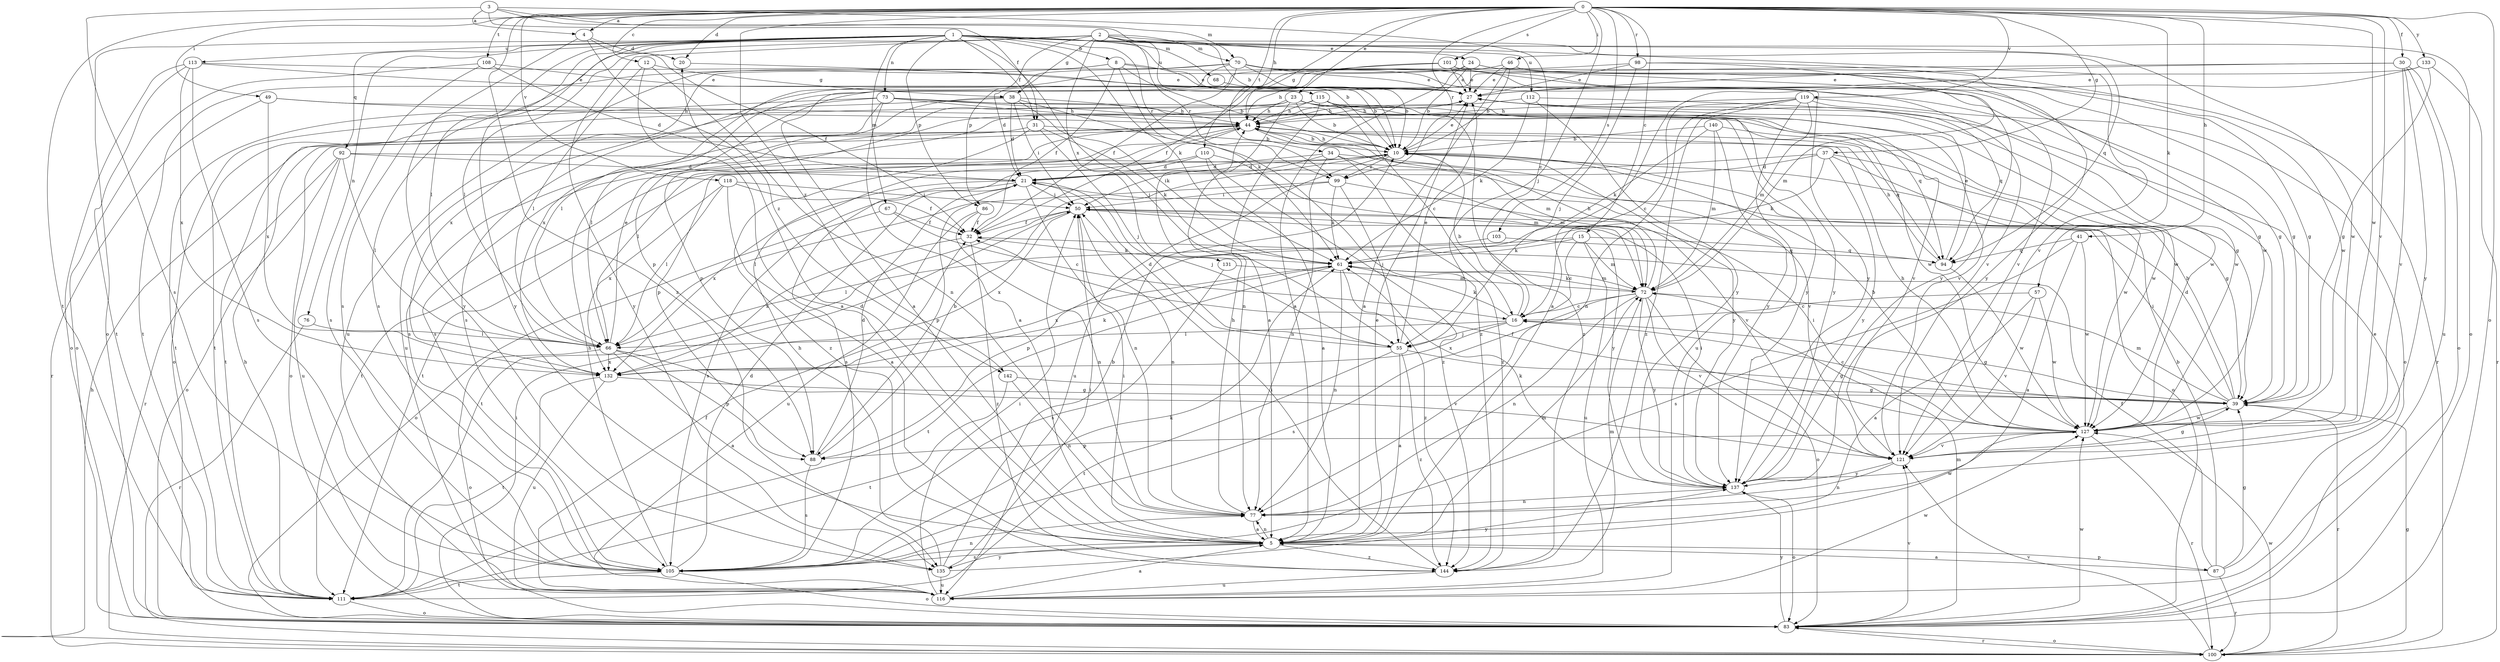 strict digraph  {
0;
1;
2;
3;
4;
5;
8;
10;
12;
15;
16;
20;
21;
23;
24;
27;
30;
31;
32;
34;
37;
38;
39;
41;
44;
46;
49;
50;
55;
57;
61;
66;
67;
68;
70;
72;
73;
76;
77;
83;
86;
87;
88;
92;
94;
98;
99;
100;
101;
103;
105;
108;
110;
111;
112;
113;
115;
116;
118;
119;
121;
127;
131;
132;
133;
135;
137;
140;
142;
144;
0 -> 4  [label=a];
0 -> 12  [label=c];
0 -> 15  [label=c];
0 -> 20  [label=d];
0 -> 23  [label=e];
0 -> 30  [label=f];
0 -> 34  [label=g];
0 -> 37  [label=g];
0 -> 41  [label=h];
0 -> 44  [label=h];
0 -> 46  [label=i];
0 -> 49  [label=i];
0 -> 55  [label=j];
0 -> 57  [label=k];
0 -> 83  [label=o];
0 -> 98  [label=r];
0 -> 99  [label=r];
0 -> 101  [label=s];
0 -> 103  [label=s];
0 -> 108  [label=t];
0 -> 110  [label=t];
0 -> 111  [label=t];
0 -> 118  [label=v];
0 -> 119  [label=v];
0 -> 121  [label=v];
0 -> 127  [label=w];
0 -> 133  [label=y];
0 -> 135  [label=z];
0 -> 142  [label=z];
1 -> 8  [label=b];
1 -> 10  [label=b];
1 -> 31  [label=f];
1 -> 55  [label=j];
1 -> 61  [label=k];
1 -> 66  [label=l];
1 -> 67  [label=m];
1 -> 68  [label=m];
1 -> 73  [label=n];
1 -> 76  [label=n];
1 -> 83  [label=o];
1 -> 86  [label=p];
1 -> 92  [label=q];
1 -> 94  [label=q];
1 -> 99  [label=r];
1 -> 105  [label=s];
1 -> 112  [label=u];
1 -> 113  [label=u];
1 -> 121  [label=v];
1 -> 135  [label=y];
2 -> 24  [label=e];
2 -> 38  [label=g];
2 -> 66  [label=l];
2 -> 70  [label=m];
2 -> 83  [label=o];
2 -> 86  [label=p];
2 -> 99  [label=r];
2 -> 105  [label=s];
2 -> 115  [label=u];
2 -> 127  [label=w];
2 -> 131  [label=x];
2 -> 135  [label=y];
3 -> 4  [label=a];
3 -> 10  [label=b];
3 -> 16  [label=c];
3 -> 31  [label=f];
3 -> 70  [label=m];
3 -> 105  [label=s];
4 -> 20  [label=d];
4 -> 32  [label=f];
4 -> 135  [label=y];
4 -> 142  [label=z];
5 -> 20  [label=d];
5 -> 27  [label=e];
5 -> 50  [label=i];
5 -> 72  [label=m];
5 -> 77  [label=n];
5 -> 87  [label=p];
5 -> 105  [label=s];
5 -> 135  [label=y];
5 -> 144  [label=z];
8 -> 10  [label=b];
8 -> 27  [label=e];
8 -> 32  [label=f];
8 -> 61  [label=k];
8 -> 111  [label=t];
8 -> 116  [label=u];
8 -> 121  [label=v];
10 -> 21  [label=d];
10 -> 27  [label=e];
10 -> 44  [label=h];
10 -> 99  [label=r];
10 -> 111  [label=t];
10 -> 116  [label=u];
10 -> 137  [label=y];
12 -> 5  [label=a];
12 -> 38  [label=g];
12 -> 66  [label=l];
12 -> 77  [label=n];
15 -> 16  [label=c];
15 -> 61  [label=k];
15 -> 72  [label=m];
15 -> 88  [label=p];
15 -> 94  [label=q];
15 -> 116  [label=u];
16 -> 10  [label=b];
16 -> 39  [label=g];
16 -> 55  [label=j];
16 -> 61  [label=k];
16 -> 66  [label=l];
16 -> 132  [label=x];
20 -> 27  [label=e];
21 -> 50  [label=i];
21 -> 55  [label=j];
21 -> 77  [label=n];
21 -> 88  [label=p];
21 -> 105  [label=s];
21 -> 132  [label=x];
23 -> 10  [label=b];
23 -> 44  [label=h];
23 -> 77  [label=n];
23 -> 105  [label=s];
23 -> 111  [label=t];
23 -> 121  [label=v];
23 -> 127  [label=w];
23 -> 137  [label=y];
24 -> 5  [label=a];
24 -> 10  [label=b];
24 -> 27  [label=e];
24 -> 39  [label=g];
24 -> 100  [label=r];
24 -> 105  [label=s];
27 -> 44  [label=h];
27 -> 127  [label=w];
30 -> 27  [label=e];
30 -> 83  [label=o];
30 -> 116  [label=u];
30 -> 121  [label=v];
30 -> 132  [label=x];
30 -> 137  [label=y];
31 -> 10  [label=b];
31 -> 55  [label=j];
31 -> 61  [label=k];
31 -> 111  [label=t];
31 -> 144  [label=z];
32 -> 61  [label=k];
32 -> 132  [label=x];
32 -> 144  [label=z];
34 -> 21  [label=d];
34 -> 50  [label=i];
34 -> 72  [label=m];
34 -> 77  [label=n];
34 -> 83  [label=o];
34 -> 144  [label=z];
37 -> 21  [label=d];
37 -> 39  [label=g];
37 -> 61  [label=k];
37 -> 111  [label=t];
37 -> 127  [label=w];
37 -> 137  [label=y];
38 -> 21  [label=d];
38 -> 44  [label=h];
38 -> 50  [label=i];
38 -> 61  [label=k];
38 -> 66  [label=l];
38 -> 111  [label=t];
38 -> 144  [label=z];
39 -> 10  [label=b];
39 -> 16  [label=c];
39 -> 21  [label=d];
39 -> 50  [label=i];
39 -> 72  [label=m];
39 -> 100  [label=r];
39 -> 127  [label=w];
41 -> 5  [label=a];
41 -> 94  [label=q];
41 -> 105  [label=s];
41 -> 127  [label=w];
44 -> 10  [label=b];
44 -> 66  [label=l];
44 -> 72  [label=m];
44 -> 83  [label=o];
44 -> 88  [label=p];
44 -> 94  [label=q];
46 -> 5  [label=a];
46 -> 10  [label=b];
46 -> 21  [label=d];
46 -> 27  [label=e];
46 -> 39  [label=g];
46 -> 137  [label=y];
49 -> 39  [label=g];
49 -> 44  [label=h];
49 -> 100  [label=r];
49 -> 132  [label=x];
50 -> 32  [label=f];
50 -> 77  [label=n];
50 -> 111  [label=t];
50 -> 132  [label=x];
50 -> 137  [label=y];
55 -> 5  [label=a];
55 -> 21  [label=d];
55 -> 27  [label=e];
55 -> 39  [label=g];
55 -> 111  [label=t];
55 -> 144  [label=z];
57 -> 5  [label=a];
57 -> 16  [label=c];
57 -> 121  [label=v];
57 -> 127  [label=w];
61 -> 72  [label=m];
61 -> 77  [label=n];
61 -> 111  [label=t];
61 -> 132  [label=x];
61 -> 144  [label=z];
66 -> 5  [label=a];
66 -> 27  [label=e];
66 -> 83  [label=o];
66 -> 88  [label=p];
66 -> 121  [label=v];
66 -> 132  [label=x];
67 -> 16  [label=c];
67 -> 32  [label=f];
67 -> 83  [label=o];
68 -> 10  [label=b];
70 -> 5  [label=a];
70 -> 10  [label=b];
70 -> 27  [label=e];
70 -> 32  [label=f];
70 -> 39  [label=g];
70 -> 66  [label=l];
70 -> 121  [label=v];
70 -> 132  [label=x];
70 -> 137  [label=y];
72 -> 16  [label=c];
72 -> 44  [label=h];
72 -> 61  [label=k];
72 -> 77  [label=n];
72 -> 83  [label=o];
72 -> 105  [label=s];
72 -> 121  [label=v];
72 -> 137  [label=y];
73 -> 5  [label=a];
73 -> 44  [label=h];
73 -> 83  [label=o];
73 -> 94  [label=q];
73 -> 105  [label=s];
73 -> 116  [label=u];
73 -> 127  [label=w];
73 -> 137  [label=y];
76 -> 66  [label=l];
76 -> 100  [label=r];
77 -> 5  [label=a];
77 -> 44  [label=h];
77 -> 127  [label=w];
83 -> 50  [label=i];
83 -> 72  [label=m];
83 -> 100  [label=r];
83 -> 121  [label=v];
83 -> 127  [label=w];
83 -> 137  [label=y];
86 -> 32  [label=f];
86 -> 77  [label=n];
86 -> 116  [label=u];
87 -> 5  [label=a];
87 -> 10  [label=b];
87 -> 27  [label=e];
87 -> 32  [label=f];
87 -> 39  [label=g];
87 -> 100  [label=r];
88 -> 10  [label=b];
88 -> 21  [label=d];
88 -> 105  [label=s];
92 -> 21  [label=d];
92 -> 66  [label=l];
92 -> 83  [label=o];
92 -> 100  [label=r];
92 -> 116  [label=u];
92 -> 121  [label=v];
94 -> 27  [label=e];
94 -> 44  [label=h];
94 -> 127  [label=w];
98 -> 27  [label=e];
98 -> 55  [label=j];
98 -> 72  [label=m];
98 -> 88  [label=p];
98 -> 127  [label=w];
99 -> 50  [label=i];
99 -> 55  [label=j];
99 -> 61  [label=k];
99 -> 66  [label=l];
99 -> 121  [label=v];
100 -> 39  [label=g];
100 -> 44  [label=h];
100 -> 83  [label=o];
100 -> 121  [label=v];
100 -> 127  [label=w];
101 -> 27  [label=e];
101 -> 32  [label=f];
101 -> 44  [label=h];
101 -> 127  [label=w];
101 -> 137  [label=y];
103 -> 66  [label=l];
103 -> 94  [label=q];
105 -> 21  [label=d];
105 -> 44  [label=h];
105 -> 61  [label=k];
105 -> 77  [label=n];
105 -> 83  [label=o];
105 -> 111  [label=t];
108 -> 21  [label=d];
108 -> 27  [label=e];
108 -> 83  [label=o];
108 -> 105  [label=s];
110 -> 5  [label=a];
110 -> 21  [label=d];
110 -> 72  [label=m];
110 -> 105  [label=s];
110 -> 144  [label=z];
111 -> 44  [label=h];
111 -> 83  [label=o];
112 -> 44  [label=h];
112 -> 61  [label=k];
112 -> 94  [label=q];
112 -> 137  [label=y];
113 -> 27  [label=e];
113 -> 39  [label=g];
113 -> 83  [label=o];
113 -> 105  [label=s];
113 -> 111  [label=t];
113 -> 132  [label=x];
115 -> 5  [label=a];
115 -> 16  [label=c];
115 -> 44  [label=h];
115 -> 88  [label=p];
115 -> 121  [label=v];
115 -> 144  [label=z];
116 -> 5  [label=a];
116 -> 32  [label=f];
116 -> 50  [label=i];
116 -> 127  [label=w];
118 -> 5  [label=a];
118 -> 32  [label=f];
118 -> 50  [label=i];
118 -> 66  [label=l];
118 -> 132  [label=x];
119 -> 16  [label=c];
119 -> 44  [label=h];
119 -> 72  [label=m];
119 -> 77  [label=n];
119 -> 83  [label=o];
119 -> 116  [label=u];
119 -> 127  [label=w];
119 -> 144  [label=z];
121 -> 39  [label=g];
121 -> 77  [label=n];
121 -> 137  [label=y];
127 -> 10  [label=b];
127 -> 32  [label=f];
127 -> 44  [label=h];
127 -> 50  [label=i];
127 -> 88  [label=p];
127 -> 100  [label=r];
127 -> 121  [label=v];
131 -> 72  [label=m];
131 -> 105  [label=s];
132 -> 39  [label=g];
132 -> 61  [label=k];
132 -> 111  [label=t];
132 -> 116  [label=u];
133 -> 5  [label=a];
133 -> 27  [label=e];
133 -> 39  [label=g];
133 -> 100  [label=r];
135 -> 10  [label=b];
135 -> 44  [label=h];
135 -> 50  [label=i];
135 -> 116  [label=u];
135 -> 137  [label=y];
137 -> 50  [label=i];
137 -> 61  [label=k];
137 -> 77  [label=n];
137 -> 83  [label=o];
140 -> 10  [label=b];
140 -> 61  [label=k];
140 -> 72  [label=m];
140 -> 127  [label=w];
140 -> 137  [label=y];
142 -> 39  [label=g];
142 -> 77  [label=n];
142 -> 111  [label=t];
144 -> 50  [label=i];
144 -> 72  [label=m];
144 -> 116  [label=u];
}
